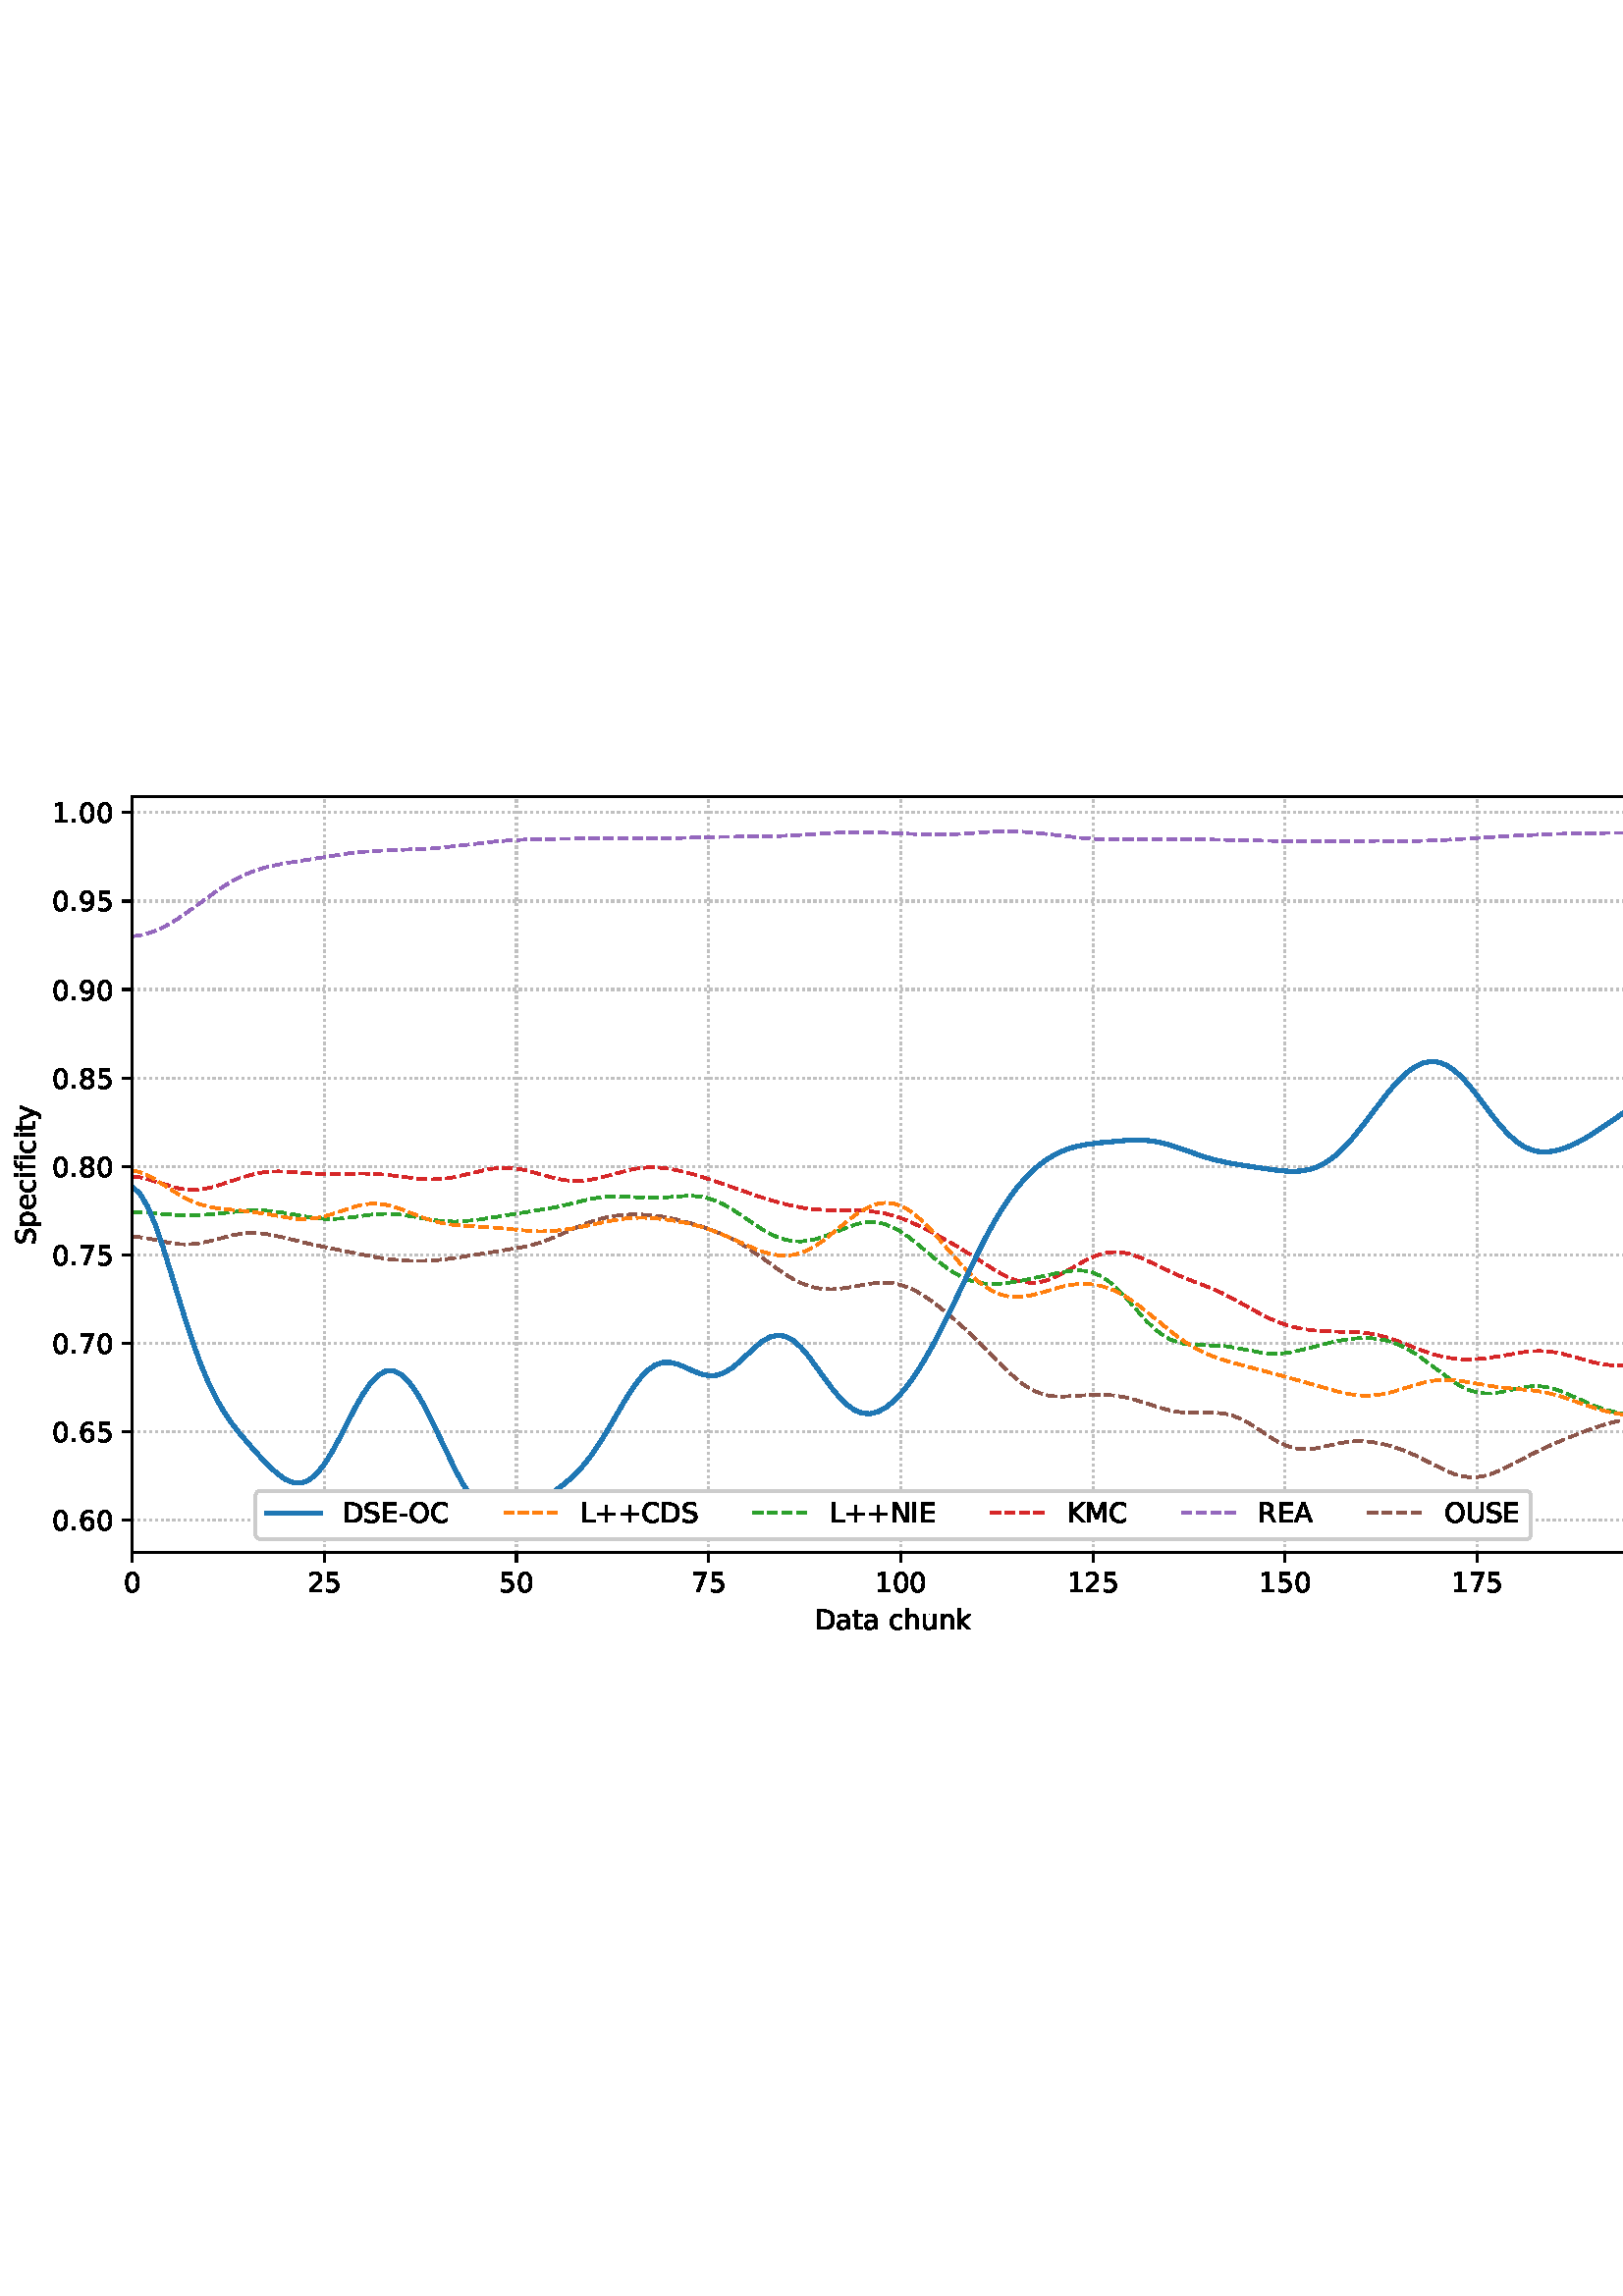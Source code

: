 %!PS-Adobe-3.0 EPSF-3.0
%%Orientation: portrait
%%BoundingBox: -1.669 235.028 613.669 556.972
%%EndComments
%%BeginProlog
/mpldict 8 dict def
mpldict begin
/m { moveto } bind def
/l { lineto } bind def
/r { rlineto } bind def
/c { curveto } bind def
/cl { closepath } bind def
/box {
m
1 index 0 r
0 exch r
neg 0 r
cl
} bind def
/clipbox {
box
clip
newpath
} bind def
%!PS-Adobe-3.0 Resource-Font
%%Copyright: Copyright (c) 2003 by Bitstream, Inc. All Rights Reserved. Copyright (c) 2006 by Tavmjong Bah. All Rights Reserved. DejaVu changes are in public domain 
25 dict begin
/_d{bind def}bind def
/_m{moveto}_d
/_l{lineto}_d
/_cl{closepath eofill}_d
/_c{curveto}_d
/_sc{7 -1 roll{setcachedevice}{pop pop pop pop pop pop}ifelse}_d
/_e{exec}_d
/FontName /DejaVuSans def
/PaintType 0 def
/FontMatrix[.001 0 0 .001 0 0]def
/FontBBox[-1021 -463 1793 1232]def
/FontType 3 def
/Encoding [ /space /plus /hyphen /period /zero /one /two /five /six /seven /eight /nine /A /C /D /E /I /K /L /M /N /O /R /S /U /a /c /e /f /h /i /k /n /p /t /u /y ] def
/FontInfo 10 dict dup begin
/FamilyName (DejaVu Sans) def
/FullName (DejaVu Sans) def
/Notice (Copyright (c) 2003 by Bitstream, Inc. All Rights Reserved. Copyright (c) 2006 by Tavmjong Bah. All Rights Reserved. DejaVu changes are in public domain ) def
/Weight (Book) def
/Version (Version 2.35) def
/ItalicAngle 0.0 def
/isFixedPitch false def
/UnderlinePosition -130 def
/UnderlineThickness 90 def
end readonly def
/CharStrings 38 dict dup begin
/.notdef 0 def
/space{318 0 0 0 0 0 _sc
}_d
/plus{838 0 106 0 732 627 _sc
460 627 _m
460 355 _l
732 355 _l
732 272 _l
460 272 _l
460 0 _l
378 0 _l
378 272 _l
106 272 _l
106 355 _l
378 355 _l
378 627 _l
460 627 _l
_cl}_d
/hyphen{361 0 49 234 312 314 _sc
49 314 _m
312 314 _l
312 234 _l
49 234 _l
49 314 _l
_cl}_d
/period{318 0 107 0 210 124 _sc
107 124 _m
210 124 _l
210 0 _l
107 0 _l
107 124 _l
_cl}_d
/zero{636 0 66 -13 570 742 _sc
318 664 _m
267 664 229 639 203 589 _c
177 539 165 464 165 364 _c
165 264 177 189 203 139 _c
229 89 267 64 318 64 _c
369 64 407 89 433 139 _c
458 189 471 264 471 364 _c
471 464 458 539 433 589 _c
407 639 369 664 318 664 _c
318 742 _m
399 742 461 709 505 645 _c
548 580 570 486 570 364 _c
570 241 548 147 505 83 _c
461 19 399 -13 318 -13 _c
236 -13 173 19 130 83 _c
87 147 66 241 66 364 _c
66 486 87 580 130 645 _c
173 709 236 742 318 742 _c
_cl}_d
/one{636 0 110 0 544 729 _sc
124 83 _m
285 83 _l
285 639 _l
110 604 _l
110 694 _l
284 729 _l
383 729 _l
383 83 _l
544 83 _l
544 0 _l
124 0 _l
124 83 _l
_cl}_d
/two{{636 0 73 0 536 742 _sc
192 83 _m
536 83 _l
536 0 _l
73 0 _l
73 83 _l
110 121 161 173 226 239 _c
290 304 331 346 348 365 _c
380 400 402 430 414 455 _c
426 479 433 504 433 528 _c
433 566 419 598 392 622 _c
365 646 330 659 286 659 _c
255 659 222 653 188 643 _c
154 632 117 616 78 594 _c
78 694 _l
118 710 155 722 189 730 _c
223 738 255 742 284 742 _c
}_e{359 742 419 723 464 685 _c
509 647 532 597 532 534 _c
532 504 526 475 515 449 _c
504 422 484 390 454 354 _c
446 344 420 317 376 272 _c
332 227 271 164 192 83 _c
_cl}_e}_d
/five{{636 0 77 -13 549 729 _sc
108 729 _m
495 729 _l
495 646 _l
198 646 _l
198 467 _l
212 472 227 476 241 478 _c
255 480 270 482 284 482 _c
365 482 429 459 477 415 _c
525 370 549 310 549 234 _c
549 155 524 94 475 51 _c
426 8 357 -13 269 -13 _c
238 -13 207 -10 175 -6 _c
143 -1 111 6 77 17 _c
77 116 _l
106 100 136 88 168 80 _c
199 72 232 69 267 69 _c
}_e{323 69 368 83 401 113 _c
433 143 450 183 450 234 _c
450 284 433 324 401 354 _c
368 384 323 399 267 399 _c
241 399 214 396 188 390 _c
162 384 135 375 108 363 _c
108 729 _l
_cl}_e}_d
/six{{636 0 70 -13 573 742 _sc
330 404 _m
286 404 251 388 225 358 _c
199 328 186 286 186 234 _c
186 181 199 139 225 109 _c
251 79 286 64 330 64 _c
374 64 409 79 435 109 _c
461 139 474 181 474 234 _c
474 286 461 328 435 358 _c
409 388 374 404 330 404 _c
526 713 _m
526 623 _l
501 635 476 644 451 650 _c
425 656 400 659 376 659 _c
310 659 260 637 226 593 _c
}_e{192 549 172 482 168 394 _c
187 422 211 444 240 459 _c
269 474 301 482 336 482 _c
409 482 467 459 509 415 _c
551 371 573 310 573 234 _c
573 159 550 99 506 54 _c
462 9 403 -13 330 -13 _c
246 -13 181 19 137 83 _c
92 147 70 241 70 364 _c
70 479 97 571 152 639 _c
206 707 280 742 372 742 _c
396 742 421 739 447 735 _c
472 730 498 723 526 713 _c
_cl}_e}_d
/seven{636 0 82 0 551 729 _sc
82 729 _m
551 729 _l
551 687 _l
286 0 _l
183 0 _l
432 646 _l
82 646 _l
82 729 _l
_cl}_d
/eight{{636 0 68 -13 568 742 _sc
318 346 _m
271 346 234 333 207 308 _c
180 283 167 249 167 205 _c
167 161 180 126 207 101 _c
234 76 271 64 318 64 _c
364 64 401 76 428 102 _c
455 127 469 161 469 205 _c
469 249 455 283 429 308 _c
402 333 365 346 318 346 _c
219 388 _m
177 398 144 418 120 447 _c
96 476 85 511 85 553 _c
85 611 105 657 147 691 _c
188 725 245 742 318 742 _c
}_e{390 742 447 725 489 691 _c
530 657 551 611 551 553 _c
551 511 539 476 515 447 _c
491 418 459 398 417 388 _c
464 377 501 355 528 323 _c
554 291 568 251 568 205 _c
568 134 546 80 503 43 _c
459 5 398 -13 318 -13 _c
237 -13 175 5 132 43 _c
89 80 68 134 68 205 _c
68 251 81 291 108 323 _c
134 355 171 377 219 388 _c
183 544 _m
183 506 194 476 218 455 _c
}_e{242 434 275 424 318 424 _c
360 424 393 434 417 455 _c
441 476 453 506 453 544 _c
453 582 441 611 417 632 _c
393 653 360 664 318 664 _c
275 664 242 653 218 632 _c
194 611 183 582 183 544 _c
_cl}_e}_d
/nine{{636 0 63 -13 566 742 _sc
110 15 _m
110 105 _l
134 93 159 84 185 78 _c
210 72 235 69 260 69 _c
324 69 374 90 408 134 _c
442 178 462 244 468 334 _c
448 306 424 284 396 269 _c
367 254 335 247 300 247 _c
226 247 168 269 126 313 _c
84 357 63 417 63 494 _c
63 568 85 628 129 674 _c
173 719 232 742 306 742 _c
390 742 455 709 499 645 _c
543 580 566 486 566 364 _c
}_e{566 248 538 157 484 89 _c
429 21 356 -13 264 -13 _c
239 -13 214 -10 189 -6 _c
163 -2 137 5 110 15 _c
306 324 _m
350 324 385 339 411 369 _c
437 399 450 441 450 494 _c
450 546 437 588 411 618 _c
385 648 350 664 306 664 _c
262 664 227 648 201 618 _c
175 588 162 546 162 494 _c
162 441 175 399 201 369 _c
227 339 262 324 306 324 _c
_cl}_e}_d
/A{684 0 8 0 676 729 _sc
342 632 _m
208 269 _l
476 269 _l
342 632 _l
286 729 _m
398 729 _l
676 0 _l
573 0 _l
507 187 _l
178 187 _l
112 0 _l
8 0 _l
286 729 _l
_cl}_d
/C{{698 0 56 -13 644 742 _sc
644 673 _m
644 569 _l
610 599 575 622 537 638 _c
499 653 460 661 418 661 _c
334 661 270 635 226 584 _c
182 533 160 460 160 364 _c
160 268 182 194 226 143 _c
270 92 334 67 418 67 _c
460 67 499 74 537 90 _c
575 105 610 128 644 159 _c
644 56 _l
609 32 572 15 534 4 _c
496 -7 455 -13 412 -13 _c
302 -13 215 20 151 87 _c
}_e{87 154 56 246 56 364 _c
56 481 87 573 151 641 _c
215 708 302 742 412 742 _c
456 742 497 736 535 725 _c
573 713 610 696 644 673 _c
_cl}_e}_d
/D{770 0 98 0 711 729 _sc
197 648 _m
197 81 _l
316 81 _l
416 81 490 103 537 149 _c
583 195 607 267 607 365 _c
607 463 583 534 537 580 _c
490 625 416 648 316 648 _c
197 648 _l
98 729 _m
301 729 _l
442 729 546 699 612 641 _c
678 582 711 490 711 365 _c
711 239 677 147 611 88 _c
545 29 441 0 301 0 _c
98 0 _l
98 729 _l
_cl}_d
/E{632 0 98 0 568 729 _sc
98 729 _m
559 729 _l
559 646 _l
197 646 _l
197 430 _l
544 430 _l
544 347 _l
197 347 _l
197 83 _l
568 83 _l
568 0 _l
98 0 _l
98 729 _l
_cl}_d
/I{295 0 98 0 197 729 _sc
98 729 _m
197 729 _l
197 0 _l
98 0 _l
98 729 _l
_cl}_d
/K{656 0 98 0 677 729 _sc
98 729 _m
197 729 _l
197 421 _l
524 729 _l
651 729 _l
289 389 _l
677 0 _l
547 0 _l
197 351 _l
197 0 _l
98 0 _l
98 729 _l
_cl}_d
/L{557 0 98 0 552 729 _sc
98 729 _m
197 729 _l
197 83 _l
552 83 _l
552 0 _l
98 0 _l
98 729 _l
_cl}_d
/M{863 0 98 0 765 729 _sc
98 729 _m
245 729 _l
431 233 _l
618 729 _l
765 729 _l
765 0 _l
669 0 _l
669 640 _l
481 140 _l
382 140 _l
194 640 _l
194 0 _l
98 0 _l
98 729 _l
_cl}_d
/N{748 0 98 0 650 729 _sc
98 729 _m
231 729 _l
554 119 _l
554 729 _l
650 729 _l
650 0 _l
517 0 _l
194 610 _l
194 0 _l
98 0 _l
98 729 _l
_cl}_d
/O{787 0 56 -13 731 742 _sc
394 662 _m
322 662 265 635 223 582 _c
181 528 160 456 160 364 _c
160 272 181 199 223 146 _c
265 92 322 66 394 66 _c
465 66 522 92 564 146 _c
606 199 627 272 627 364 _c
627 456 606 528 564 582 _c
522 635 465 662 394 662 _c
394 742 _m
496 742 577 707 639 639 _c
700 571 731 479 731 364 _c
731 248 700 157 639 89 _c
577 21 496 -13 394 -13 _c
291 -13 209 21 148 89 _c
86 157 56 248 56 364 _c
56 479 86 571 148 639 _c
209 707 291 742 394 742 _c
_cl}_d
/R{{695 0 98 0 666 729 _sc
444 342 _m
465 334 486 319 506 296 _c
526 272 546 240 566 199 _c
666 0 _l
560 0 _l
467 187 _l
443 235 419 268 397 284 _c
374 300 343 308 304 308 _c
197 308 _l
197 0 _l
98 0 _l
98 729 _l
321 729 _l
404 729 466 711 507 677 _c
548 642 569 589 569 519 _c
569 473 558 434 537 404 _c
515 374 484 353 444 342 _c
197 648 _m
197 389 _l
321 389 _l
}_e{368 389 404 400 428 422 _c
452 444 465 476 465 519 _c
465 561 452 593 428 615 _c
404 637 368 648 321 648 _c
197 648 _l
_cl}_e}_d
/S{{635 0 66 -13 579 742 _sc
535 705 _m
535 609 _l
497 627 462 640 429 649 _c
395 657 363 662 333 662 _c
279 662 237 651 208 631 _c
179 610 165 580 165 542 _c
165 510 174 485 194 469 _c
213 452 250 439 304 429 _c
364 417 _l
437 403 491 378 526 343 _c
561 307 579 260 579 201 _c
579 130 555 77 508 41 _c
460 5 391 -13 300 -13 _c
265 -13 228 -9 189 -2 _c
}_e{150 5 110 16 69 32 _c
69 134 _l
109 111 148 94 186 83 _c
224 71 262 66 300 66 _c
356 66 399 77 430 99 _c
460 121 476 152 476 194 _c
476 230 465 258 443 278 _c
421 298 385 313 335 323 _c
275 335 _l
201 349 148 372 115 404 _c
82 435 66 478 66 534 _c
66 598 88 649 134 686 _c
179 723 242 742 322 742 _c
356 742 390 739 426 733 _c
461 727 497 717 535 705 _c
}_e{_cl}_e}_d
/U{732 0 87 -13 645 729 _sc
87 729 _m
186 729 _l
186 286 _l
186 208 200 151 228 117 _c
256 83 302 66 366 66 _c
429 66 475 83 503 117 _c
531 151 546 208 546 286 _c
546 729 _l
645 729 _l
645 274 _l
645 178 621 107 574 59 _c
527 11 458 -13 366 -13 _c
274 -13 204 11 157 59 _c
110 107 87 178 87 274 _c
87 729 _l
_cl}_d
/a{{613 0 60 -13 522 560 _sc
343 275 _m
270 275 220 266 192 250 _c
164 233 150 205 150 165 _c
150 133 160 107 181 89 _c
202 70 231 61 267 61 _c
317 61 357 78 387 114 _c
417 149 432 196 432 255 _c
432 275 _l
343 275 _l
522 312 _m
522 0 _l
432 0 _l
432 83 _l
411 49 385 25 355 10 _c
325 -5 287 -13 243 -13 _c
187 -13 142 2 109 33 _c
76 64 60 106 60 159 _c
}_e{60 220 80 266 122 298 _c
163 329 224 345 306 345 _c
432 345 _l
432 354 _l
432 395 418 427 391 450 _c
364 472 326 484 277 484 _c
245 484 215 480 185 472 _c
155 464 127 453 100 439 _c
100 522 _l
132 534 164 544 195 550 _c
226 556 256 560 286 560 _c
365 560 424 539 463 498 _c
502 457 522 395 522 312 _c
_cl}_e}_d
/c{{550 0 55 -13 488 560 _sc
488 526 _m
488 442 _l
462 456 437 466 411 473 _c
385 480 360 484 334 484 _c
276 484 230 465 198 428 _c
166 391 150 339 150 273 _c
150 206 166 154 198 117 _c
230 80 276 62 334 62 _c
360 62 385 65 411 72 _c
437 79 462 90 488 104 _c
488 21 _l
462 9 436 0 410 -5 _c
383 -10 354 -13 324 -13 _c
242 -13 176 12 128 64 _c
}_e{79 115 55 185 55 273 _c
55 362 79 432 128 483 _c
177 534 244 560 330 560 _c
358 560 385 557 411 551 _c
437 545 463 537 488 526 _c
_cl}_e}_d
/e{{615 0 55 -13 562 560 _sc
562 296 _m
562 252 _l
149 252 _l
153 190 171 142 205 110 _c
238 78 284 62 344 62 _c
378 62 412 66 444 74 _c
476 82 509 95 541 113 _c
541 28 _l
509 14 476 3 442 -3 _c
408 -9 373 -13 339 -13 _c
251 -13 182 12 131 62 _c
80 112 55 181 55 268 _c
55 357 79 428 127 481 _c
175 533 241 560 323 560 _c
397 560 455 536 498 489 _c
}_e{540 441 562 377 562 296 _c
472 322 _m
471 371 457 410 431 440 _c
404 469 368 484 324 484 _c
274 484 234 469 204 441 _c
174 413 156 373 152 322 _c
472 322 _l
_cl}_e}_d
/f{352 0 23 0 371 760 _sc
371 760 _m
371 685 _l
285 685 _l
253 685 230 678 218 665 _c
205 652 199 629 199 595 _c
199 547 _l
347 547 _l
347 477 _l
199 477 _l
199 0 _l
109 0 _l
109 477 _l
23 477 _l
23 547 _l
109 547 _l
109 585 _l
109 645 123 690 151 718 _c
179 746 224 760 286 760 _c
371 760 _l
_cl}_d
/h{634 0 91 0 549 760 _sc
549 330 _m
549 0 _l
459 0 _l
459 327 _l
459 379 448 417 428 443 _c
408 469 378 482 338 482 _c
289 482 251 466 223 435 _c
195 404 181 362 181 309 _c
181 0 _l
91 0 _l
91 760 _l
181 760 _l
181 462 _l
202 494 227 519 257 535 _c
286 551 320 560 358 560 _c
420 560 468 540 500 501 _c
532 462 549 405 549 330 _c
_cl}_d
/i{278 0 94 0 184 760 _sc
94 547 _m
184 547 _l
184 0 _l
94 0 _l
94 547 _l
94 760 _m
184 760 _l
184 646 _l
94 646 _l
94 760 _l
_cl}_d
/k{579 0 91 0 576 760 _sc
91 760 _m
181 760 _l
181 311 _l
449 547 _l
564 547 _l
274 291 _l
576 0 _l
459 0 _l
181 267 _l
181 0 _l
91 0 _l
91 760 _l
_cl}_d
/n{634 0 91 0 549 560 _sc
549 330 _m
549 0 _l
459 0 _l
459 327 _l
459 379 448 417 428 443 _c
408 469 378 482 338 482 _c
289 482 251 466 223 435 _c
195 404 181 362 181 309 _c
181 0 _l
91 0 _l
91 547 _l
181 547 _l
181 462 _l
202 494 227 519 257 535 _c
286 551 320 560 358 560 _c
420 560 468 540 500 501 _c
532 462 549 405 549 330 _c
_cl}_d
/p{{635 0 91 -207 580 560 _sc
181 82 _m
181 -207 _l
91 -207 _l
91 547 _l
181 547 _l
181 464 _l
199 496 223 520 252 536 _c
281 552 316 560 356 560 _c
422 560 476 533 518 481 _c
559 428 580 359 580 273 _c
580 187 559 117 518 65 _c
476 13 422 -13 356 -13 _c
316 -13 281 -5 252 10 _c
223 25 199 49 181 82 _c
487 273 _m
487 339 473 390 446 428 _c
418 466 381 485 334 485 _c
}_e{286 485 249 466 222 428 _c
194 390 181 339 181 273 _c
181 207 194 155 222 117 _c
249 79 286 61 334 61 _c
381 61 418 79 446 117 _c
473 155 487 207 487 273 _c
_cl}_e}_d
/t{392 0 27 0 368 702 _sc
183 702 _m
183 547 _l
368 547 _l
368 477 _l
183 477 _l
183 180 _l
183 135 189 106 201 94 _c
213 81 238 75 276 75 _c
368 75 _l
368 0 _l
276 0 _l
206 0 158 13 132 39 _c
106 65 93 112 93 180 _c
93 477 _l
27 477 _l
27 547 _l
93 547 _l
93 702 _l
183 702 _l
_cl}_d
/u{634 0 85 -13 543 560 _sc
85 216 _m
85 547 _l
175 547 _l
175 219 _l
175 167 185 129 205 103 _c
225 77 255 64 296 64 _c
344 64 383 79 411 110 _c
439 141 453 183 453 237 _c
453 547 _l
543 547 _l
543 0 _l
453 0 _l
453 84 _l
431 50 405 26 377 10 _c
348 -5 315 -13 277 -13 _c
214 -13 166 6 134 45 _c
101 83 85 140 85 216 _c
311 560 _m
311 560 _l
_cl}_d
/y{592 0 30 -207 562 547 _sc
322 -50 _m
296 -114 271 -157 247 -177 _c
223 -197 191 -207 151 -207 _c
79 -207 _l
79 -132 _l
132 -132 _l
156 -132 175 -126 189 -114 _c
203 -102 218 -75 235 -31 _c
251 9 _l
30 547 _l
125 547 _l
296 119 _l
467 547 _l
562 547 _l
322 -50 _l
_cl}_d
end readonly def

/BuildGlyph
 {exch begin
 CharStrings exch
 2 copy known not{pop /.notdef}if
 true 3 1 roll get exec
 end}_d

/BuildChar {
 1 index /Encoding get exch get
 1 index /BuildGlyph get exec
}_d

FontName currentdict end definefont pop
end
%%EndProlog
mpldict begin
-1.669 235.028 translate
615.338 321.944 0 0 clipbox
gsave
0 0 m
615.337 0 l
615.337 321.944 l
0 321.944 l
cl
1.000 setgray
fill
grestore
gsave
50.138 37.544 m
608.138 37.544 l
608.138 314.744 l
50.138 314.744 l
cl
1.000 setgray
fill
grestore
0.800 setlinewidth
1 setlinejoin
0 setlinecap
[0.8 1.32] 0 setdash
0.753 setgray
gsave
558 277.2 50.14 37.54 clipbox
50.138 37.544 m
50.138 314.744 l
stroke
grestore
[] 0 setdash
0.000 setgray
gsave
/o {
gsave
newpath
translate
0.8 setlinewidth
1 setlinejoin
0 setlinecap
0 0 m
0 -3.5 l

gsave
0.000 setgray
fill
grestore
stroke
grestore
} bind def
50.138 37.544 o
grestore
/DejaVuSans findfont
10.000 scalefont
setfont
gsave
46.958 22.95 translate
0.0 rotate
0.0 0 m /zero glyphshow
grestore
[0.8 1.32] 0 setdash
0.753 setgray
gsave
558 277.2 50.14 37.54 clipbox
120.592 37.544 m
120.592 314.744 l
stroke
grestore
[] 0 setdash
0.000 setgray
gsave
/o {
gsave
newpath
translate
0.8 setlinewidth
1 setlinejoin
0 setlinecap
0 0 m
0 -3.5 l

gsave
0.000 setgray
fill
grestore
stroke
grestore
} bind def
120.592 37.544 o
grestore
gsave
114.233 22.95 translate
0.0 rotate
0.0 0 m /two glyphshow
6.362 0 m /five glyphshow
grestore
[0.8 1.32] 0 setdash
0.753 setgray
gsave
558 277.2 50.14 37.54 clipbox
191.047 37.544 m
191.047 314.744 l
stroke
grestore
[] 0 setdash
0.000 setgray
gsave
/o {
gsave
newpath
translate
0.8 setlinewidth
1 setlinejoin
0 setlinecap
0 0 m
0 -3.5 l

gsave
0.000 setgray
fill
grestore
stroke
grestore
} bind def
191.047 37.544 o
grestore
gsave
184.687 22.95 translate
0.0 rotate
0.0 0 m /five glyphshow
6.362 0 m /zero glyphshow
grestore
[0.8 1.32] 0 setdash
0.753 setgray
gsave
558 277.2 50.14 37.54 clipbox
261.501 37.544 m
261.501 314.744 l
stroke
grestore
[] 0 setdash
0.000 setgray
gsave
/o {
gsave
newpath
translate
0.8 setlinewidth
1 setlinejoin
0 setlinecap
0 0 m
0 -3.5 l

gsave
0.000 setgray
fill
grestore
stroke
grestore
} bind def
261.501 37.544 o
grestore
gsave
255.142 22.95 translate
0.0 rotate
0.0 0 m /seven glyphshow
6.362 0 m /five glyphshow
grestore
[0.8 1.32] 0 setdash
0.753 setgray
gsave
558 277.2 50.14 37.54 clipbox
331.956 37.544 m
331.956 314.744 l
stroke
grestore
[] 0 setdash
0.000 setgray
gsave
/o {
gsave
newpath
translate
0.8 setlinewidth
1 setlinejoin
0 setlinecap
0 0 m
0 -3.5 l

gsave
0.000 setgray
fill
grestore
stroke
grestore
} bind def
331.956 37.544 o
grestore
gsave
322.417 22.95 translate
0.0 rotate
0.0 0 m /one glyphshow
6.362 0 m /zero glyphshow
12.725 0 m /zero glyphshow
grestore
[0.8 1.32] 0 setdash
0.753 setgray
gsave
558 277.2 50.14 37.54 clipbox
402.41 37.544 m
402.41 314.744 l
stroke
grestore
[] 0 setdash
0.000 setgray
gsave
/o {
gsave
newpath
translate
0.8 setlinewidth
1 setlinejoin
0 setlinecap
0 0 m
0 -3.5 l

gsave
0.000 setgray
fill
grestore
stroke
grestore
} bind def
402.41 37.544 o
grestore
gsave
392.871 22.95 translate
0.0 rotate
0.0 0 m /one glyphshow
6.362 0 m /two glyphshow
12.725 0 m /five glyphshow
grestore
[0.8 1.32] 0 setdash
0.753 setgray
gsave
558 277.2 50.14 37.54 clipbox
472.865 37.544 m
472.865 314.744 l
stroke
grestore
[] 0 setdash
0.000 setgray
gsave
/o {
gsave
newpath
translate
0.8 setlinewidth
1 setlinejoin
0 setlinecap
0 0 m
0 -3.5 l

gsave
0.000 setgray
fill
grestore
stroke
grestore
} bind def
472.865 37.544 o
grestore
gsave
463.326 22.95 translate
0.0 rotate
0.0 0 m /one glyphshow
6.362 0 m /five glyphshow
12.725 0 m /zero glyphshow
grestore
[0.8 1.32] 0 setdash
0.753 setgray
gsave
558 277.2 50.14 37.54 clipbox
543.319 37.544 m
543.319 314.744 l
stroke
grestore
[] 0 setdash
0.000 setgray
gsave
/o {
gsave
newpath
translate
0.8 setlinewidth
1 setlinejoin
0 setlinecap
0 0 m
0 -3.5 l

gsave
0.000 setgray
fill
grestore
stroke
grestore
} bind def
543.319 37.544 o
grestore
gsave
533.78 22.95 translate
0.0 rotate
0.0 0 m /one glyphshow
6.362 0 m /seven glyphshow
12.725 0 m /five glyphshow
grestore
gsave
300.442 9.278 translate
0.0 rotate
0.0 0 m /D glyphshow
7.7 0 m /a glyphshow
13.828 0 m /t glyphshow
17.749 0 m /a glyphshow
23.877 0 m /space glyphshow
27.056 0 m /c glyphshow
32.554 0 m /h glyphshow
38.892 0 m /u glyphshow
45.229 0 m /n glyphshow
51.567 0 m /k glyphshow
grestore
[0.8 1.32] 0 setdash
0.753 setgray
gsave
558 277.2 50.14 37.54 clipbox
50.138 49.502 m
608.138 49.502 l
stroke
grestore
[] 0 setdash
0.000 setgray
gsave
/o {
gsave
newpath
translate
0.8 setlinewidth
1 setlinejoin
0 setlinecap
0 0 m
-3.5 0 l

gsave
0.000 setgray
fill
grestore
stroke
grestore
} bind def
50.138 49.502 o
grestore
gsave
20.872 45.705 translate
0.0 rotate
0.0 0 m /zero glyphshow
6.362 0 m /period glyphshow
9.541 0 m /six glyphshow
15.903 0 m /zero glyphshow
grestore
[0.8 1.32] 0 setdash
0.753 setgray
gsave
558 277.2 50.14 37.54 clipbox
50.138 81.939 m
608.138 81.939 l
stroke
grestore
[] 0 setdash
0.000 setgray
gsave
/o {
gsave
newpath
translate
0.8 setlinewidth
1 setlinejoin
0 setlinecap
0 0 m
-3.5 0 l

gsave
0.000 setgray
fill
grestore
stroke
grestore
} bind def
50.138 81.939 o
grestore
gsave
20.872 78.142 translate
0.0 rotate
0.0 0 m /zero glyphshow
6.362 0 m /period glyphshow
9.541 0 m /six glyphshow
15.903 0 m /five glyphshow
grestore
[0.8 1.32] 0 setdash
0.753 setgray
gsave
558 277.2 50.14 37.54 clipbox
50.138 114.376 m
608.138 114.376 l
stroke
grestore
[] 0 setdash
0.000 setgray
gsave
/o {
gsave
newpath
translate
0.8 setlinewidth
1 setlinejoin
0 setlinecap
0 0 m
-3.5 0 l

gsave
0.000 setgray
fill
grestore
stroke
grestore
} bind def
50.138 114.376 o
grestore
gsave
20.872 110.579 translate
0.0 rotate
0.0 0 m /zero glyphshow
6.362 0 m /period glyphshow
9.541 0 m /seven glyphshow
15.903 0 m /zero glyphshow
grestore
[0.8 1.32] 0 setdash
0.753 setgray
gsave
558 277.2 50.14 37.54 clipbox
50.138 146.813 m
608.138 146.813 l
stroke
grestore
[] 0 setdash
0.000 setgray
gsave
/o {
gsave
newpath
translate
0.8 setlinewidth
1 setlinejoin
0 setlinecap
0 0 m
-3.5 0 l

gsave
0.000 setgray
fill
grestore
stroke
grestore
} bind def
50.138 146.813 o
grestore
gsave
20.872 143.016 translate
0.0 rotate
0.0 0 m /zero glyphshow
6.362 0 m /period glyphshow
9.541 0 m /seven glyphshow
15.903 0 m /five glyphshow
grestore
[0.8 1.32] 0 setdash
0.753 setgray
gsave
558 277.2 50.14 37.54 clipbox
50.138 179.25 m
608.138 179.25 l
stroke
grestore
[] 0 setdash
0.000 setgray
gsave
/o {
gsave
newpath
translate
0.8 setlinewidth
1 setlinejoin
0 setlinecap
0 0 m
-3.5 0 l

gsave
0.000 setgray
fill
grestore
stroke
grestore
} bind def
50.138 179.25 o
grestore
gsave
20.872 175.453 translate
0.0 rotate
0.0 0 m /zero glyphshow
6.362 0 m /period glyphshow
9.541 0 m /eight glyphshow
15.903 0 m /zero glyphshow
grestore
[0.8 1.32] 0 setdash
0.753 setgray
gsave
558 277.2 50.14 37.54 clipbox
50.138 211.687 m
608.138 211.687 l
stroke
grestore
[] 0 setdash
0.000 setgray
gsave
/o {
gsave
newpath
translate
0.8 setlinewidth
1 setlinejoin
0 setlinecap
0 0 m
-3.5 0 l

gsave
0.000 setgray
fill
grestore
stroke
grestore
} bind def
50.138 211.687 o
grestore
gsave
20.872 207.89 translate
0.0 rotate
0.0 0 m /zero glyphshow
6.362 0 m /period glyphshow
9.541 0 m /eight glyphshow
15.903 0 m /five glyphshow
grestore
[0.8 1.32] 0 setdash
0.753 setgray
gsave
558 277.2 50.14 37.54 clipbox
50.138 244.124 m
608.138 244.124 l
stroke
grestore
[] 0 setdash
0.000 setgray
gsave
/o {
gsave
newpath
translate
0.8 setlinewidth
1 setlinejoin
0 setlinecap
0 0 m
-3.5 0 l

gsave
0.000 setgray
fill
grestore
stroke
grestore
} bind def
50.138 244.124 o
grestore
gsave
20.872 240.328 translate
0.0 rotate
0.0 0 m /zero glyphshow
6.362 0 m /period glyphshow
9.541 0 m /nine glyphshow
15.903 0 m /zero glyphshow
grestore
[0.8 1.32] 0 setdash
0.753 setgray
gsave
558 277.2 50.14 37.54 clipbox
50.138 276.561 m
608.138 276.561 l
stroke
grestore
[] 0 setdash
0.000 setgray
gsave
/o {
gsave
newpath
translate
0.8 setlinewidth
1 setlinejoin
0 setlinecap
0 0 m
-3.5 0 l

gsave
0.000 setgray
fill
grestore
stroke
grestore
} bind def
50.138 276.561 o
grestore
gsave
20.872 272.765 translate
0.0 rotate
0.0 0 m /zero glyphshow
6.362 0 m /period glyphshow
9.541 0 m /nine glyphshow
15.903 0 m /five glyphshow
grestore
[0.8 1.32] 0 setdash
0.753 setgray
gsave
558 277.2 50.14 37.54 clipbox
50.138 308.999 m
608.138 308.999 l
stroke
grestore
[] 0 setdash
0.000 setgray
gsave
/o {
gsave
newpath
translate
0.8 setlinewidth
1 setlinejoin
0 setlinecap
0 0 m
-3.5 0 l

gsave
0.000 setgray
fill
grestore
stroke
grestore
} bind def
50.138 308.999 o
grestore
gsave
20.872 305.202 translate
0.0 rotate
0.0 0 m /one glyphshow
6.362 0 m /period glyphshow
9.541 0 m /zero glyphshow
15.903 0 m /zero glyphshow
grestore
gsave
14.794 150.37 translate
90.0 rotate
0.0 0 m /S glyphshow
6.348 0 m /p glyphshow
12.695 0 m /e glyphshow
18.848 0 m /c glyphshow
24.346 0 m /i glyphshow
27.124 0 m /f glyphshow
30.645 0 m /i glyphshow
33.423 0 m /c glyphshow
38.921 0 m /i glyphshow
41.699 0 m /t glyphshow
45.62 0 m /y glyphshow
grestore
1.000 setlinewidth
[3.7 1.6] 0 setdash
0.549 0.337 0.294 setrgbcolor
gsave
558 277.2 50.14 37.54 clipbox
50.138 153.511 m
52.956 153.267 l
55.774 152.821 l
64.228 151.122 l
67.047 150.764 l
69.865 150.643 l
72.683 150.786 l
75.501 151.185 l
78.319 151.789 l
86.774 153.946 l
89.592 154.464 l
92.41 154.76 l
95.228 154.806 l
98.047 154.607 l
100.865 154.194 l
106.501 152.956 l
114.956 150.888 l
123.41 149.107 l
140.319 145.775 l
145.956 145.025 l
151.592 144.63 l
157.228 144.599 l
162.865 144.942 l
168.501 145.655 l
188.228 148.798 l
193.865 149.744 l
196.683 150.399 l
199.501 151.218 l
202.319 152.21 l
207.956 154.589 l
213.592 157.107 l
216.41 158.251 l
219.228 159.249 l
222.047 160.074 l
224.865 160.715 l
227.683 161.176 l
230.501 161.471 l
233.319 161.612 l
236.137 161.612 l
238.956 161.473 l
241.774 161.2 l
244.592 160.798 l
250.228 159.649 l
255.865 158.132 l
261.501 156.301 l
264.319 155.243 l
267.137 154.06 l
269.956 152.72 l
272.774 151.206 l
275.592 149.508 l
281.228 145.654 l
286.865 141.568 l
289.683 139.647 l
292.501 137.93 l
295.319 136.493 l
298.137 135.389 l
300.956 134.641 l
303.774 134.246 l
306.592 134.168 l
309.41 134.354 l
312.228 134.735 l
320.683 136.226 l
323.501 136.541 l
326.319 136.615 l
329.137 136.378 l
331.956 135.78 l
334.774 134.802 l
337.592 133.46 l
340.41 131.796 l
343.228 129.872 l
346.047 127.749 l
351.683 123.103 l
357.319 118.023 l
362.956 112.486 l
371.41 103.938 l
374.228 101.398 l
377.047 99.201 l
379.865 97.437 l
382.683 96.148 l
385.501 95.324 l
388.319 94.908 l
391.137 94.81 l
396.774 95.131 l
402.41 95.504 l
405.228 95.541 l
408.047 95.425 l
410.865 95.136 l
413.683 94.665 l
416.501 94.02 l
422.137 92.326 l
427.774 90.525 l
430.592 89.786 l
433.41 89.252 l
436.228 88.947 l
439.047 88.851 l
447.501 88.917 l
450.319 88.628 l
453.137 87.991 l
455.956 86.958 l
458.774 85.541 l
461.592 83.824 l
467.228 80.059 l
470.047 78.351 l
472.865 76.973 l
475.683 76.024 l
478.501 75.545 l
481.319 75.513 l
484.137 75.838 l
489.774 77.059 l
492.592 77.681 l
495.41 78.16 l
498.228 78.43 l
501.047 78.464 l
503.865 78.265 l
506.683 77.851 l
509.501 77.249 l
512.319 76.471 l
515.138 75.528 l
517.956 74.424 l
520.774 73.167 l
526.41 70.327 l
532.047 67.538 l
534.865 66.423 l
537.683 65.635 l
540.501 65.252 l
543.319 65.311 l
546.138 65.801 l
548.956 66.671 l
551.774 67.835 l
557.41 70.659 l
563.047 73.592 l
568.683 76.294 l
574.319 78.748 l
582.774 82.121 l
588.41 84.092 l
591.228 84.932 l
594.047 85.645 l
596.865 86.221 l
599.683 86.66 l
602.501 86.966 l
608.138 87.249 l
608.138 87.249 l
stroke
grestore
0.580 0.404 0.741 setrgbcolor
gsave
558 277.2 50.14 37.54 clipbox
50.138 263.613 m
52.956 263.955 l
55.774 264.628 l
58.592 265.618 l
61.41 266.897 l
64.228 268.432 l
67.047 270.181 l
72.683 274.116 l
81.138 280.246 l
83.956 282.121 l
86.774 283.832 l
89.592 285.348 l
92.41 286.651 l
95.228 287.741 l
98.047 288.634 l
100.865 289.358 l
106.501 290.455 l
129.047 293.992 l
134.683 294.617 l
140.319 294.99 l
160.047 295.836 l
168.501 296.694 l
182.592 298.32 l
188.228 298.781 l
193.865 299.074 l
205.137 299.353 l
222.047 299.6 l
247.41 299.603 l
267.137 300.123 l
284.047 300.25 l
292.501 300.638 l
312.228 301.832 l
317.865 301.865 l
323.501 301.705 l
343.228 300.878 l
348.865 300.95 l
354.501 301.237 l
365.774 302.015 l
371.41 302.144 l
377.047 301.941 l
382.683 301.438 l
399.592 299.555 l
405.228 299.257 l
410.865 299.191 l
433.41 299.346 l
458.774 298.825 l
472.865 298.52 l
484.137 298.515 l
506.683 298.635 l
520.774 298.583 l
529.228 298.825 l
537.683 299.331 l
554.592 300.415 l
571.501 301.14 l
582.774 301.472 l
594.047 301.539 l
608.138 301.509 l
608.138 301.509 l
stroke
grestore
0.839 0.153 0.157 setrgbcolor
gsave
558 277.2 50.14 37.54 clipbox
50.138 175.57 m
52.956 175.214 l
55.774 174.556 l
67.047 171.191 l
69.865 170.755 l
72.683 170.631 l
75.501 170.829 l
78.319 171.323 l
81.138 172.057 l
86.774 173.937 l
92.41 175.79 l
95.228 176.512 l
98.047 177.03 l
100.865 177.324 l
103.683 177.405 l
106.501 177.312 l
120.592 176.33 l
126.228 176.399 l
134.683 176.632 l
140.319 176.441 l
145.956 175.869 l
154.41 174.797 l
157.228 174.573 l
160.047 174.494 l
162.865 174.592 l
165.683 174.878 l
168.501 175.342 l
174.137 176.64 l
179.774 177.972 l
182.592 178.451 l
185.41 178.715 l
188.228 178.721 l
191.047 178.459 l
193.865 177.953 l
199.501 176.451 l
205.137 174.883 l
207.956 174.306 l
210.774 173.96 l
213.592 173.885 l
216.41 174.086 l
219.228 174.536 l
222.047 175.181 l
233.319 178.138 l
236.137 178.596 l
238.956 178.845 l
241.774 178.874 l
244.592 178.691 l
247.41 178.319 l
250.228 177.788 l
255.865 176.362 l
261.501 174.615 l
269.956 171.678 l
278.41 168.713 l
284.047 166.905 l
289.683 165.35 l
295.319 164.16 l
298.137 163.73 l
300.956 163.42 l
306.592 163.125 l
317.865 162.992 l
320.683 162.797 l
323.501 162.45 l
326.319 161.921 l
329.137 161.198 l
331.956 160.282 l
334.774 159.19 l
340.41 156.593 l
346.047 153.632 l
351.683 150.43 l
357.319 146.994 l
365.774 141.642 l
368.592 140.01 l
371.41 138.593 l
374.228 137.489 l
377.047 136.782 l
379.865 136.53 l
382.683 136.758 l
385.501 137.448 l
388.319 138.541 l
391.137 139.944 l
399.592 144.724 l
402.41 146.061 l
405.228 147.076 l
408.047 147.693 l
410.865 147.874 l
413.683 147.618 l
416.501 146.962 l
419.319 145.975 l
422.137 144.752 l
433.41 139.398 l
439.047 137.15 l
444.683 134.993 l
447.501 133.805 l
450.319 132.493 l
455.956 129.502 l
464.41 124.802 l
467.228 123.43 l
470.047 122.233 l
472.865 121.232 l
475.683 120.424 l
478.501 119.799 l
481.319 119.338 l
484.137 119.017 l
489.774 118.697 l
498.228 118.485 l
501.047 118.293 l
503.865 117.955 l
506.683 117.437 l
509.501 116.728 l
512.319 115.842 l
517.956 113.714 l
523.592 111.537 l
526.41 110.589 l
529.228 109.795 l
532.047 109.181 l
534.865 108.758 l
537.683 108.525 l
540.501 108.472 l
543.319 108.586 l
546.138 108.845 l
551.774 109.691 l
560.228 111.127 l
563.047 111.427 l
565.865 111.544 l
568.683 111.443 l
571.501 111.112 l
574.319 110.568 l
579.956 109.049 l
585.592 107.477 l
588.41 106.864 l
591.228 106.438 l
594.047 106.21 l
596.865 106.16 l
602.501 106.384 l
608.138 106.613 l
608.138 106.613 l
stroke
grestore
0.173 0.627 0.173 setrgbcolor
gsave
558 277.2 50.14 37.54 clipbox
50.138 162.551 m
55.774 162.254 l
67.047 161.335 l
72.683 161.267 l
78.319 161.604 l
92.41 163.038 l
95.228 163.132 l
98.047 163.089 l
100.865 162.898 l
106.501 162.13 l
114.956 160.622 l
117.774 160.247 l
120.592 160.018 l
123.41 159.965 l
126.228 160.086 l
131.865 160.731 l
137.501 161.505 l
140.319 161.765 l
143.137 161.867 l
145.956 161.786 l
148.774 161.527 l
154.41 160.63 l
160.047 159.647 l
162.865 159.284 l
165.683 159.065 l
168.501 159.007 l
171.319 159.106 l
176.956 159.682 l
185.41 160.997 l
205.137 164.205 l
210.774 165.51 l
216.41 166.903 l
219.228 167.497 l
222.047 167.944 l
224.865 168.209 l
227.683 168.284 l
233.319 168.029 l
238.956 167.707 l
241.774 167.687 l
247.41 167.997 l
253.047 168.404 l
255.865 168.404 l
258.683 168.138 l
261.501 167.535 l
264.319 166.565 l
267.137 165.238 l
269.956 163.61 l
275.592 159.823 l
281.228 156.087 l
284.047 154.511 l
286.865 153.241 l
289.683 152.333 l
292.501 151.823 l
295.319 151.718 l
298.137 152.0 l
300.956 152.628 l
303.774 153.536 l
315.047 157.887 l
317.865 158.555 l
320.683 158.839 l
323.501 158.668 l
326.319 158.012 l
329.137 156.876 l
331.956 155.301 l
334.774 153.363 l
337.592 151.157 l
346.047 144.091 l
348.865 141.965 l
351.683 140.114 l
354.501 138.6 l
357.319 137.455 l
360.137 136.684 l
362.956 136.262 l
365.774 136.143 l
368.592 136.268 l
371.41 136.571 l
377.047 137.511 l
385.501 139.296 l
391.137 140.477 l
393.956 140.911 l
396.774 141.107 l
399.592 140.94 l
402.41 140.291 l
405.228 139.064 l
408.047 137.222 l
410.865 134.802 l
413.683 131.918 l
422.137 122.435 l
424.956 119.723 l
427.774 117.511 l
430.592 115.863 l
433.41 114.766 l
436.228 114.138 l
439.047 113.853 l
450.319 113.394 l
453.137 113.004 l
464.41 110.872 l
467.228 110.604 l
470.047 110.57 l
472.865 110.782 l
475.683 111.214 l
481.319 112.529 l
489.774 114.709 l
492.592 115.303 l
495.41 115.782 l
498.228 116.122 l
501.047 116.295 l
503.865 116.272 l
506.683 116.019 l
509.501 115.503 l
512.319 114.695 l
515.138 113.575 l
517.956 112.142 l
520.774 110.42 l
523.592 108.456 l
534.865 100.046 l
537.683 98.392 l
540.501 97.133 l
543.319 96.324 l
546.138 95.973 l
548.956 96.039 l
551.774 96.434 l
560.228 98.246 l
563.047 98.592 l
565.865 98.63 l
568.683 98.315 l
571.501 97.649 l
574.319 96.685 l
579.956 94.216 l
585.592 91.697 l
588.41 90.626 l
591.228 89.744 l
594.047 89.064 l
596.865 88.57 l
599.683 88.237 l
605.319 87.912 l
608.138 87.862 l
608.138 87.862 l
stroke
grestore
1.000 0.498 0.055 setrgbcolor
gsave
558 277.2 50.14 37.54 clipbox
50.138 177.763 m
52.956 177.149 l
55.774 175.992 l
58.592 174.431 l
67.047 169.014 l
69.865 167.46 l
72.683 166.177 l
75.501 165.182 l
78.319 164.454 l
81.138 163.943 l
86.774 163.313 l
92.41 162.774 l
98.047 161.989 l
109.319 160.097 l
112.138 159.909 l
114.956 159.97 l
117.774 160.312 l
120.592 160.924 l
123.41 161.756 l
131.865 164.567 l
134.683 165.214 l
137.501 165.552 l
140.319 165.534 l
143.137 165.156 l
145.956 164.461 l
148.774 163.524 l
157.228 160.283 l
160.047 159.369 l
162.865 158.64 l
165.683 158.104 l
168.501 157.742 l
174.137 157.351 l
182.592 156.819 l
196.683 155.49 l
199.501 155.411 l
202.319 155.456 l
205.137 155.627 l
210.774 156.328 l
216.41 157.4 l
224.865 159.197 l
230.501 160.074 l
233.319 160.32 l
236.137 160.422 l
238.956 160.382 l
241.774 160.216 l
247.41 159.562 l
253.047 158.538 l
255.865 157.877 l
258.683 157.101 l
261.501 156.199 l
267.137 154.027 l
278.41 149.048 l
281.228 147.999 l
284.047 147.177 l
286.865 146.657 l
289.683 146.508 l
292.501 146.784 l
295.319 147.514 l
298.137 148.696 l
300.956 150.297 l
303.774 152.247 l
309.41 156.77 l
312.228 159.082 l
315.047 161.241 l
317.865 163.112 l
320.683 164.575 l
323.501 165.529 l
326.319 165.902 l
329.137 165.649 l
331.956 164.76 l
334.774 163.257 l
337.592 161.192 l
340.41 158.648 l
343.228 155.726 l
348.865 149.24 l
354.501 142.761 l
357.319 139.831 l
360.137 137.246 l
362.956 135.084 l
365.774 133.396 l
368.592 132.21 l
371.41 131.52 l
374.228 131.296 l
377.047 131.476 l
379.865 131.979 l
382.683 132.704 l
391.137 135.151 l
393.956 135.738 l
396.774 136.093 l
399.592 136.175 l
402.41 135.958 l
405.228 135.43 l
408.047 134.584 l
410.865 133.421 l
413.683 131.949 l
416.501 130.19 l
419.319 128.179 l
424.956 123.652 l
430.592 118.995 l
433.41 116.824 l
436.228 114.845 l
439.047 113.093 l
441.865 111.577 l
444.683 110.283 l
447.501 109.181 l
453.137 107.386 l
461.592 105.15 l
472.865 102.139 l
492.592 96.531 l
495.41 95.924 l
498.228 95.47 l
501.047 95.213 l
503.865 95.187 l
506.683 95.409 l
509.501 95.876 l
512.319 96.555 l
517.956 98.29 l
523.592 99.948 l
526.41 100.538 l
529.228 100.892 l
532.047 100.994 l
534.865 100.859 l
537.683 100.53 l
543.319 99.553 l
548.956 98.582 l
554.592 97.908 l
563.047 97.15 l
565.865 96.771 l
568.683 96.252 l
571.501 95.576 l
574.319 94.754 l
579.956 92.81 l
585.592 90.838 l
588.41 89.977 l
591.228 89.248 l
594.047 88.666 l
596.865 88.228 l
602.501 87.72 l
608.138 87.55 l
608.138 87.55 l
stroke
grestore
1.500 setlinewidth
2 setlinecap
[] 0 setdash
0.122 0.467 0.706 setrgbcolor
gsave
558 277.2 50.14 37.54 clipbox
50.138 171.719 m
52.956 169.254 l
55.774 164.513 l
58.592 157.852 l
61.41 149.753 l
67.047 131.449 l
69.865 122.314 l
72.683 113.77 l
75.501 106.095 l
78.319 99.424 l
81.138 93.755 l
83.956 88.969 l
86.774 84.874 l
89.592 81.255 l
95.228 74.741 l
98.047 71.686 l
100.865 68.819 l
103.683 66.302 l
106.501 64.353 l
109.319 63.216 l
112.138 63.112 l
114.956 64.193 l
117.774 66.517 l
120.592 70.018 l
123.41 74.512 l
126.228 79.707 l
131.865 90.676 l
134.683 95.63 l
137.501 99.721 l
140.319 102.65 l
143.137 104.213 l
145.956 104.309 l
148.774 102.943 l
151.592 100.211 l
154.41 96.291 l
157.228 91.417 l
160.047 85.866 l
168.501 68.187 l
171.319 62.939 l
174.137 58.433 l
176.956 54.842 l
179.774 52.265 l
182.592 50.719 l
185.41 50.144 l
188.228 50.409 l
191.047 51.339 l
193.865 52.74 l
196.683 54.433 l
202.319 58.205 l
207.956 62.319 l
210.774 64.676 l
213.592 67.393 l
216.41 70.581 l
219.228 74.304 l
222.047 78.547 l
224.865 83.202 l
230.501 92.913 l
233.319 97.412 l
236.137 101.289 l
238.956 104.309 l
241.774 106.33 l
244.592 107.317 l
247.41 107.362 l
250.228 106.661 l
253.047 105.498 l
255.865 104.203 l
258.683 103.113 l
261.501 102.52 l
264.319 102.636 l
267.137 103.559 l
269.956 105.253 l
272.774 107.556 l
278.41 112.831 l
281.228 115.106 l
284.047 116.69 l
286.865 117.337 l
289.683 116.905 l
292.501 115.383 l
295.319 112.877 l
298.137 109.595 l
303.774 101.855 l
306.592 98.023 l
309.41 94.601 l
312.228 91.816 l
315.047 89.828 l
317.865 88.725 l
320.683 88.532 l
323.501 89.22 l
326.319 90.729 l
329.137 92.978 l
331.956 95.885 l
334.774 99.376 l
337.592 103.392 l
340.41 107.884 l
343.228 112.806 l
346.047 118.106 l
351.683 129.564 l
360.137 147.322 l
362.956 152.895 l
365.774 158.107 l
368.592 162.885 l
371.41 167.189 l
374.228 171.008 l
377.047 174.356 l
379.865 177.255 l
382.683 179.73 l
385.501 181.807 l
388.319 183.509 l
391.137 184.859 l
393.956 185.893 l
396.774 186.657 l
399.592 187.211 l
405.228 187.94 l
413.683 188.693 l
416.501 188.846 l
419.319 188.884 l
422.137 188.754 l
424.956 188.421 l
427.774 187.871 l
430.592 187.121 l
436.228 185.214 l
441.865 183.208 l
444.683 182.316 l
447.501 181.541 l
453.137 180.331 l
461.592 178.991 l
470.047 177.812 l
472.865 177.542 l
475.683 177.431 l
478.501 177.559 l
481.319 178.01 l
484.137 178.863 l
486.956 180.182 l
489.774 182.004 l
492.592 184.333 l
495.41 187.138 l
498.228 190.349 l
501.047 193.868 l
509.501 204.968 l
512.319 208.38 l
515.138 211.423 l
517.956 213.977 l
520.774 215.936 l
523.592 217.208 l
526.41 217.724 l
529.228 217.441 l
532.047 216.347 l
534.865 214.474 l
537.683 211.9 l
540.501 208.752 l
543.319 205.202 l
548.956 197.722 l
551.774 194.219 l
554.592 191.124 l
557.41 188.571 l
560.228 186.637 l
563.047 185.345 l
565.865 184.665 l
568.683 184.537 l
571.501 184.879 l
574.319 185.611 l
577.138 186.659 l
579.956 187.967 l
582.774 189.49 l
585.592 191.194 l
591.228 194.972 l
596.865 198.812 l
599.683 200.516 l
602.501 201.927 l
605.319 202.937 l
608.138 203.464 l
608.138 203.464 l
stroke
grestore
0.800 setlinewidth
0 setlinejoin
[] 0 setdash
0.000 setgray
gsave
50.138 37.544 m
50.138 314.744 l
stroke
grestore
gsave
608.138 37.544 m
608.138 314.744 l
stroke
grestore
gsave
50.138 37.544 m
608.138 37.544 l
stroke
grestore
gsave
50.138 314.744 m
608.138 314.744 l
stroke
grestore
1.000 setlinewidth
0 setlinecap
0.800 setgray
gsave
97.309 42.544 m
560.966 42.544 l
562.299 42.544 562.966 43.21 562.966 44.544 c
562.966 58.216 l
562.966 59.549 562.299 60.216 560.966 60.216 c
97.309 60.216 l
95.976 60.216 95.309 59.549 95.309 58.216 c
95.309 44.544 l
95.309 43.21 95.976 42.544 97.309 42.544 c
cl
gsave
1.000 setgray
fill
grestore
stroke
grestore
1.500 setlinewidth
1 setlinejoin
2 setlinecap
[] 0 setdash
0.122 0.467 0.706 setrgbcolor
gsave
99.309 52.122 m
119.309 52.122 l
stroke
grestore
0.000 setgray
gsave
127.309 48.622 translate
0.0 rotate
0.0 0 m /D glyphshow
7.7 0 m /S glyphshow
14.048 0 m /E glyphshow
20.366 0 m /hyphen glyphshow
24.225 0 m /O glyphshow
32.096 0 m /C glyphshow
grestore
1.000 setlinewidth
0 setlinecap
[3.7 1.6] 0 setdash
1.000 0.498 0.055 setrgbcolor
gsave
186.387 52.122 m
206.387 52.122 l
stroke
grestore
0.000 setgray
gsave
214.387 48.622 translate
0.0 rotate
0.0 0 m /L glyphshow
5.571 0 m /plus glyphshow
13.95 0 m /plus glyphshow
22.329 0 m /C glyphshow
29.312 0 m /D glyphshow
37.012 0 m /S glyphshow
grestore
0.173 0.627 0.173 setrgbcolor
gsave
277.747 52.122 m
297.747 52.122 l
stroke
grestore
0.000 setgray
gsave
305.747 48.622 translate
0.0 rotate
0.0 0 m /L glyphshow
5.571 0 m /plus glyphshow
13.95 0 m /plus glyphshow
22.329 0 m /N glyphshow
29.81 0 m /I glyphshow
32.759 0 m /E glyphshow
grestore
0.839 0.153 0.157 setrgbcolor
gsave
364.825 52.122 m
384.825 52.122 l
stroke
grestore
0.000 setgray
gsave
392.825 48.622 translate
0.0 rotate
0.0 0 m /K glyphshow
6.558 0 m /M glyphshow
15.186 0 m /C glyphshow
grestore
0.580 0.404 0.741 setrgbcolor
gsave
434.997 52.122 m
454.997 52.122 l
stroke
grestore
0.000 setgray
gsave
462.997 48.622 translate
0.0 rotate
0.0 0 m /R glyphshow
6.948 0 m /E glyphshow
13.267 0 m /A glyphshow
grestore
0.549 0.337 0.294 setrgbcolor
gsave
503.106 52.122 m
523.106 52.122 l
stroke
grestore
0.000 setgray
gsave
531.106 48.622 translate
0.0 rotate
0.0 0 m /O glyphshow
7.871 0 m /U glyphshow
15.19 0 m /S glyphshow
21.538 0 m /E glyphshow
grestore

end
showpage
